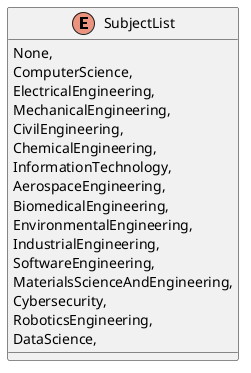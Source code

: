 @startuml
enum SubjectList {
    None,
    ComputerScience,
    ElectricalEngineering,
    MechanicalEngineering,
    CivilEngineering,
    ChemicalEngineering,
    InformationTechnology,
    AerospaceEngineering,
    BiomedicalEngineering,
    EnvironmentalEngineering,
    IndustrialEngineering,
    SoftwareEngineering,
    MaterialsScienceAndEngineering,
    Cybersecurity,
    RoboticsEngineering,
    DataScience,
}
@enduml
